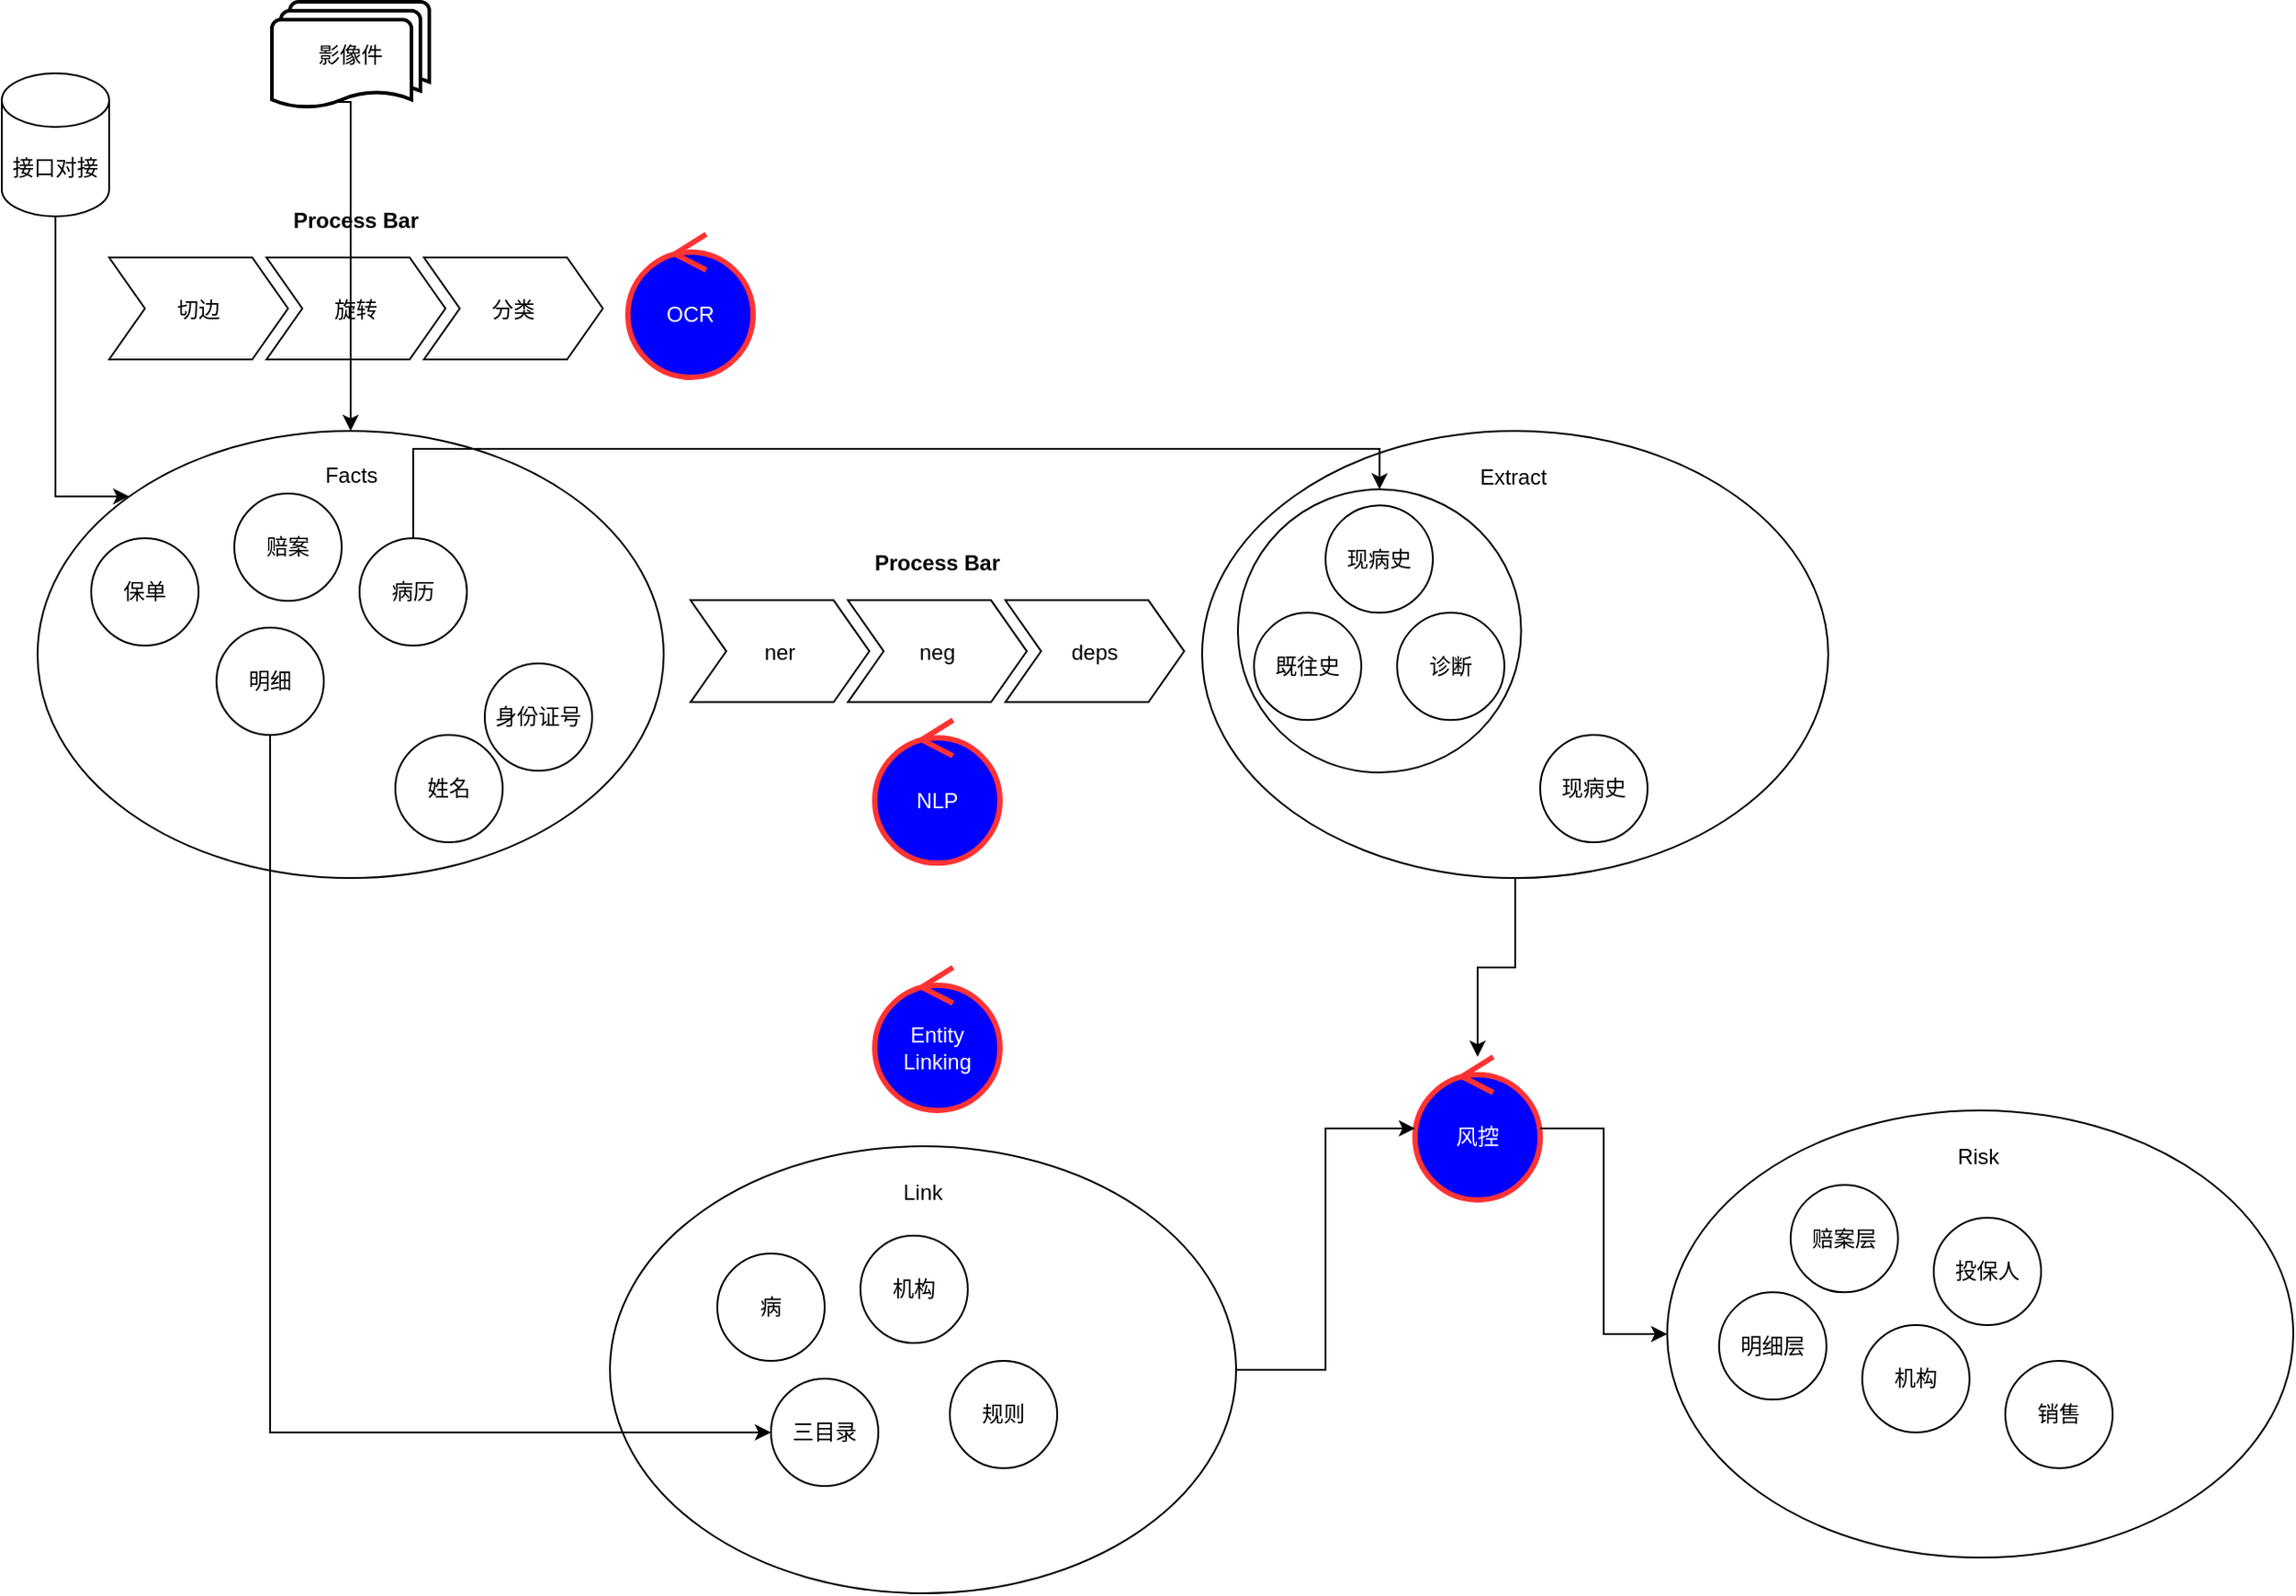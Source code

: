 <mxfile version="14.6.10" type="github">
  <diagram id="g7nmf-FaKMw0j1lxo3OD" name="Page-1">
    <mxGraphModel dx="1106" dy="841" grid="1" gridSize="10" guides="1" tooltips="1" connect="1" arrows="1" fold="1" page="1" pageScale="1" pageWidth="850" pageHeight="1100" math="0" shadow="0">
      <root>
        <mxCell id="0" />
        <mxCell id="1" parent="0" />
        <mxCell id="I269blWbNcy9UO4Hvc6d-14" value="" style="ellipse;whiteSpace=wrap;html=1;" vertex="1" parent="1">
          <mxGeometry x="130" y="340" width="350" height="250" as="geometry" />
        </mxCell>
        <mxCell id="I269blWbNcy9UO4Hvc6d-13" value="保单" style="ellipse;whiteSpace=wrap;html=1;aspect=fixed;" vertex="1" parent="1">
          <mxGeometry x="160" y="400" width="60" height="60" as="geometry" />
        </mxCell>
        <mxCell id="I269blWbNcy9UO4Hvc6d-15" value="Facts" style="text;html=1;strokeColor=none;fillColor=none;align=center;verticalAlign=middle;whiteSpace=wrap;rounded=0;" vertex="1" parent="1">
          <mxGeometry x="267.5" y="350" width="75" height="30" as="geometry" />
        </mxCell>
        <mxCell id="I269blWbNcy9UO4Hvc6d-17" value="赔案" style="ellipse;whiteSpace=wrap;html=1;aspect=fixed;" vertex="1" parent="1">
          <mxGeometry x="240" y="375" width="60" height="60" as="geometry" />
        </mxCell>
        <mxCell id="I269blWbNcy9UO4Hvc6d-18" value="病历" style="ellipse;whiteSpace=wrap;html=1;aspect=fixed;" vertex="1" parent="1">
          <mxGeometry x="310" y="400" width="60" height="60" as="geometry" />
        </mxCell>
        <mxCell id="I269blWbNcy9UO4Hvc6d-19" value="明细" style="ellipse;whiteSpace=wrap;html=1;aspect=fixed;" vertex="1" parent="1">
          <mxGeometry x="230" y="450" width="60" height="60" as="geometry" />
        </mxCell>
        <mxCell id="I269blWbNcy9UO4Hvc6d-20" value="接口对接" style="shape=cylinder3;whiteSpace=wrap;html=1;boundedLbl=1;backgroundOutline=1;size=15;" vertex="1" parent="1">
          <mxGeometry x="110" y="140" width="60" height="80" as="geometry" />
        </mxCell>
        <mxCell id="I269blWbNcy9UO4Hvc6d-22" value="影像件" style="strokeWidth=2;html=1;shape=mxgraph.flowchart.multi-document;whiteSpace=wrap;" vertex="1" parent="1">
          <mxGeometry x="261" y="100" width="88" height="60" as="geometry" />
        </mxCell>
        <mxCell id="I269blWbNcy9UO4Hvc6d-23" value="Process Bar" style="swimlane;childLayout=stackLayout;horizontal=1;fillColor=none;horizontalStack=1;resizeParent=1;resizeParentMax=0;resizeLast=0;collapsible=0;strokeColor=none;stackBorder=10;stackSpacing=-12;resizable=1;align=center;points=[];fontColor=#000000;" vertex="1" parent="1">
          <mxGeometry x="160" y="210" width="296" height="100" as="geometry" />
        </mxCell>
        <mxCell id="I269blWbNcy9UO4Hvc6d-24" value="切边" style="shape=step;perimeter=stepPerimeter;fixedSize=1;points=[];" vertex="1" parent="I269blWbNcy9UO4Hvc6d-23">
          <mxGeometry x="10" y="33" width="100" height="57" as="geometry" />
        </mxCell>
        <mxCell id="I269blWbNcy9UO4Hvc6d-25" value="旋转" style="shape=step;perimeter=stepPerimeter;fixedSize=1;points=[];" vertex="1" parent="I269blWbNcy9UO4Hvc6d-23">
          <mxGeometry x="98" y="33" width="100" height="57" as="geometry" />
        </mxCell>
        <mxCell id="I269blWbNcy9UO4Hvc6d-26" value="分类" style="shape=step;perimeter=stepPerimeter;fixedSize=1;points=[];" vertex="1" parent="I269blWbNcy9UO4Hvc6d-23">
          <mxGeometry x="186" y="33" width="100" height="57" as="geometry" />
        </mxCell>
        <mxCell id="I269blWbNcy9UO4Hvc6d-27" value="" style="edgeStyle=segmentEdgeStyle;endArrow=classic;html=1;rounded=0;exitX=0.5;exitY=1;exitDx=0;exitDy=0;exitPerimeter=0;entryX=0;entryY=0;entryDx=0;entryDy=0;" edge="1" parent="1" source="I269blWbNcy9UO4Hvc6d-20" target="I269blWbNcy9UO4Hvc6d-14">
          <mxGeometry width="50" height="50" relative="1" as="geometry">
            <mxPoint x="160" y="280" as="sourcePoint" />
            <mxPoint x="100" y="280" as="targetPoint" />
            <Array as="points">
              <mxPoint x="140" y="377" />
            </Array>
          </mxGeometry>
        </mxCell>
        <mxCell id="I269blWbNcy9UO4Hvc6d-28" value="" style="edgeStyle=segmentEdgeStyle;endArrow=classic;html=1;rounded=0;entryX=0.5;entryY=0;entryDx=0;entryDy=0;exitX=0.42;exitY=0.933;exitDx=0;exitDy=0;exitPerimeter=0;" edge="1" parent="1" source="I269blWbNcy9UO4Hvc6d-22" target="I269blWbNcy9UO4Hvc6d-14">
          <mxGeometry width="50" height="50" relative="1" as="geometry">
            <mxPoint x="201" y="230" as="sourcePoint" />
            <mxPoint x="211.759" y="395.398" as="targetPoint" />
            <Array as="points">
              <mxPoint x="305" y="156" />
            </Array>
          </mxGeometry>
        </mxCell>
        <mxCell id="I269blWbNcy9UO4Hvc6d-31" value="" style="group" vertex="1" connectable="0" parent="1">
          <mxGeometry x="780" y="340" width="350" height="250" as="geometry" />
        </mxCell>
        <mxCell id="I269blWbNcy9UO4Hvc6d-16" value="" style="ellipse;whiteSpace=wrap;html=1;" vertex="1" parent="I269blWbNcy9UO4Hvc6d-31">
          <mxGeometry x="1" width="350" height="250.0" as="geometry" />
        </mxCell>
        <mxCell id="I269blWbNcy9UO4Hvc6d-29" value="Extract" style="text;html=1;strokeColor=none;fillColor=none;align=center;verticalAlign=middle;whiteSpace=wrap;rounded=0;" vertex="1" parent="I269blWbNcy9UO4Hvc6d-31">
          <mxGeometry x="120" y="10.42" width="110" height="31.25" as="geometry" />
        </mxCell>
        <mxCell id="I269blWbNcy9UO4Hvc6d-51" value="" style="ellipse;whiteSpace=wrap;html=1;aspect=fixed;" vertex="1" parent="I269blWbNcy9UO4Hvc6d-31">
          <mxGeometry x="21" y="32.67" width="158.33" height="158.33" as="geometry" />
        </mxCell>
        <mxCell id="I269blWbNcy9UO4Hvc6d-32" value="现病史" style="ellipse;whiteSpace=wrap;html=1;aspect=fixed;" vertex="1" parent="I269blWbNcy9UO4Hvc6d-31">
          <mxGeometry x="70" y="41.67" width="60" height="60" as="geometry" />
        </mxCell>
        <mxCell id="I269blWbNcy9UO4Hvc6d-43" value="诊断" style="ellipse;whiteSpace=wrap;html=1;aspect=fixed;" vertex="1" parent="I269blWbNcy9UO4Hvc6d-31">
          <mxGeometry x="110" y="101.67" width="60" height="60" as="geometry" />
        </mxCell>
        <mxCell id="I269blWbNcy9UO4Hvc6d-33" value="既往史" style="ellipse;whiteSpace=wrap;html=1;aspect=fixed;" vertex="1" parent="I269blWbNcy9UO4Hvc6d-31">
          <mxGeometry x="30" y="101.67" width="60" height="60" as="geometry" />
        </mxCell>
        <mxCell id="I269blWbNcy9UO4Hvc6d-34" value="现病史" style="ellipse;whiteSpace=wrap;html=1;aspect=fixed;" vertex="1" parent="I269blWbNcy9UO4Hvc6d-31">
          <mxGeometry x="190" y="170" width="60" height="60" as="geometry" />
        </mxCell>
        <mxCell id="I269blWbNcy9UO4Hvc6d-44" value="身份证号" style="ellipse;whiteSpace=wrap;html=1;aspect=fixed;" vertex="1" parent="1">
          <mxGeometry x="380" y="470" width="60" height="60" as="geometry" />
        </mxCell>
        <mxCell id="I269blWbNcy9UO4Hvc6d-45" value="姓名" style="ellipse;whiteSpace=wrap;html=1;aspect=fixed;" vertex="1" parent="1">
          <mxGeometry x="330" y="510" width="60" height="60" as="geometry" />
        </mxCell>
        <mxCell id="I269blWbNcy9UO4Hvc6d-53" value="Process Bar" style="swimlane;childLayout=stackLayout;horizontal=1;fillColor=none;horizontalStack=1;resizeParent=1;resizeParentMax=0;resizeLast=0;collapsible=0;strokeColor=none;stackBorder=10;stackSpacing=-12;resizable=1;align=center;points=[];fontColor=#000000;" vertex="1" parent="1">
          <mxGeometry x="485" y="401.67" width="296" height="100" as="geometry" />
        </mxCell>
        <mxCell id="I269blWbNcy9UO4Hvc6d-54" value="ner" style="shape=step;perimeter=stepPerimeter;fixedSize=1;points=[];" vertex="1" parent="I269blWbNcy9UO4Hvc6d-53">
          <mxGeometry x="10" y="33" width="100" height="57" as="geometry" />
        </mxCell>
        <mxCell id="I269blWbNcy9UO4Hvc6d-55" value="neg" style="shape=step;perimeter=stepPerimeter;fixedSize=1;points=[];" vertex="1" parent="I269blWbNcy9UO4Hvc6d-53">
          <mxGeometry x="98" y="33" width="100" height="57" as="geometry" />
        </mxCell>
        <mxCell id="I269blWbNcy9UO4Hvc6d-56" value="deps" style="shape=step;perimeter=stepPerimeter;fixedSize=1;points=[];" vertex="1" parent="I269blWbNcy9UO4Hvc6d-53">
          <mxGeometry x="186" y="33" width="100" height="57" as="geometry" />
        </mxCell>
        <mxCell id="I269blWbNcy9UO4Hvc6d-58" value="" style="group" vertex="1" connectable="0" parent="1">
          <mxGeometry x="450" y="740" width="350" height="250" as="geometry" />
        </mxCell>
        <mxCell id="I269blWbNcy9UO4Hvc6d-35" value="" style="ellipse;whiteSpace=wrap;html=1;" vertex="1" parent="I269blWbNcy9UO4Hvc6d-58">
          <mxGeometry width="350" height="250.0" as="geometry" />
        </mxCell>
        <mxCell id="I269blWbNcy9UO4Hvc6d-36" value="Link" style="text;html=1;strokeColor=none;fillColor=none;align=center;verticalAlign=middle;whiteSpace=wrap;rounded=0;" vertex="1" parent="I269blWbNcy9UO4Hvc6d-58">
          <mxGeometry x="120" y="10" width="110" height="31.25" as="geometry" />
        </mxCell>
        <mxCell id="I269blWbNcy9UO4Hvc6d-46" value="病" style="ellipse;whiteSpace=wrap;html=1;aspect=fixed;" vertex="1" parent="I269blWbNcy9UO4Hvc6d-58">
          <mxGeometry x="60" y="60" width="60" height="60" as="geometry" />
        </mxCell>
        <mxCell id="I269blWbNcy9UO4Hvc6d-47" value="三目录" style="ellipse;whiteSpace=wrap;html=1;aspect=fixed;" vertex="1" parent="I269blWbNcy9UO4Hvc6d-58">
          <mxGeometry x="90" y="130" width="60" height="60" as="geometry" />
        </mxCell>
        <mxCell id="I269blWbNcy9UO4Hvc6d-48" value="机构" style="ellipse;whiteSpace=wrap;html=1;aspect=fixed;" vertex="1" parent="I269blWbNcy9UO4Hvc6d-58">
          <mxGeometry x="140" y="50" width="60" height="60" as="geometry" />
        </mxCell>
        <mxCell id="I269blWbNcy9UO4Hvc6d-49" value="规则" style="ellipse;whiteSpace=wrap;html=1;aspect=fixed;" vertex="1" parent="I269blWbNcy9UO4Hvc6d-58">
          <mxGeometry x="190" y="120" width="60" height="60" as="geometry" />
        </mxCell>
        <mxCell id="I269blWbNcy9UO4Hvc6d-59" value="NLP" style="ellipse;shape=umlControl;whiteSpace=wrap;html=1;fontColor=#FFFFFF;fillColor=#0000FF;strokeColor=#FF3333;strokeWidth=3;" vertex="1" parent="1">
          <mxGeometry x="598" y="501.67" width="70" height="80" as="geometry" />
        </mxCell>
        <mxCell id="I269blWbNcy9UO4Hvc6d-60" value="OCR" style="ellipse;shape=umlControl;whiteSpace=wrap;html=1;fillColor=#0000FF;fontColor=#FFFFFF;strokeColor=#FF3333;strokeWidth=3;" vertex="1" parent="1">
          <mxGeometry x="460" y="230.0" width="70" height="80" as="geometry" />
        </mxCell>
        <mxCell id="I269blWbNcy9UO4Hvc6d-61" value="Entity Linking" style="ellipse;shape=umlControl;whiteSpace=wrap;html=1;fontColor=#FFFFFF;fillColor=#0000FF;strokeColor=#FF3333;strokeWidth=3;" vertex="1" parent="1">
          <mxGeometry x="598" y="640" width="70" height="80" as="geometry" />
        </mxCell>
        <mxCell id="I269blWbNcy9UO4Hvc6d-62" value="" style="edgeStyle=segmentEdgeStyle;endArrow=classic;html=1;rounded=0;entryX=0.5;entryY=0;entryDx=0;entryDy=0;exitX=0.5;exitY=0;exitDx=0;exitDy=0;" edge="1" parent="1" source="I269blWbNcy9UO4Hvc6d-18" target="I269blWbNcy9UO4Hvc6d-51">
          <mxGeometry width="50" height="50" relative="1" as="geometry">
            <mxPoint x="307.96" y="165.98" as="sourcePoint" />
            <mxPoint x="580" y="340" as="targetPoint" />
            <Array as="points">
              <mxPoint x="340" y="350" />
              <mxPoint x="880" y="350" />
            </Array>
          </mxGeometry>
        </mxCell>
        <mxCell id="I269blWbNcy9UO4Hvc6d-63" value="" style="edgeStyle=elbowEdgeStyle;elbow=horizontal;endArrow=classic;html=1;rounded=0;exitX=0.5;exitY=1;exitDx=0;exitDy=0;entryX=0;entryY=0.5;entryDx=0;entryDy=0;" edge="1" parent="1" source="I269blWbNcy9UO4Hvc6d-19" target="I269blWbNcy9UO4Hvc6d-47">
          <mxGeometry width="50" height="50" relative="1" as="geometry">
            <mxPoint x="610" y="590" as="sourcePoint" />
            <mxPoint x="660" y="540" as="targetPoint" />
            <Array as="points">
              <mxPoint x="260" y="710" />
            </Array>
          </mxGeometry>
        </mxCell>
        <mxCell id="I269blWbNcy9UO4Hvc6d-64" value="" style="group" vertex="1" connectable="0" parent="1">
          <mxGeometry x="1040" y="720" width="350" height="250" as="geometry" />
        </mxCell>
        <mxCell id="I269blWbNcy9UO4Hvc6d-65" value="" style="ellipse;whiteSpace=wrap;html=1;" vertex="1" parent="I269blWbNcy9UO4Hvc6d-64">
          <mxGeometry x="1" width="350" height="250.0" as="geometry" />
        </mxCell>
        <mxCell id="I269blWbNcy9UO4Hvc6d-66" value="Risk" style="text;html=1;strokeColor=none;fillColor=none;align=center;verticalAlign=middle;whiteSpace=wrap;rounded=0;" vertex="1" parent="I269blWbNcy9UO4Hvc6d-64">
          <mxGeometry x="120" y="10.42" width="110" height="31.25" as="geometry" />
        </mxCell>
        <mxCell id="I269blWbNcy9UO4Hvc6d-68" value="赔案层" style="ellipse;whiteSpace=wrap;html=1;aspect=fixed;" vertex="1" parent="I269blWbNcy9UO4Hvc6d-64">
          <mxGeometry x="70" y="41.67" width="60" height="60" as="geometry" />
        </mxCell>
        <mxCell id="I269blWbNcy9UO4Hvc6d-70" value="明细层" style="ellipse;whiteSpace=wrap;html=1;aspect=fixed;" vertex="1" parent="I269blWbNcy9UO4Hvc6d-64">
          <mxGeometry x="30" y="101.67" width="60" height="60" as="geometry" />
        </mxCell>
        <mxCell id="I269blWbNcy9UO4Hvc6d-71" value="机构" style="ellipse;whiteSpace=wrap;html=1;aspect=fixed;" vertex="1" parent="I269blWbNcy9UO4Hvc6d-64">
          <mxGeometry x="110" y="120" width="60" height="60" as="geometry" />
        </mxCell>
        <mxCell id="I269blWbNcy9UO4Hvc6d-75" value="投保人" style="ellipse;whiteSpace=wrap;html=1;aspect=fixed;" vertex="1" parent="I269blWbNcy9UO4Hvc6d-64">
          <mxGeometry x="150" y="60" width="60" height="60" as="geometry" />
        </mxCell>
        <mxCell id="I269blWbNcy9UO4Hvc6d-76" value="销售" style="ellipse;whiteSpace=wrap;html=1;aspect=fixed;" vertex="1" parent="I269blWbNcy9UO4Hvc6d-64">
          <mxGeometry x="190" y="140" width="60" height="60" as="geometry" />
        </mxCell>
        <mxCell id="I269blWbNcy9UO4Hvc6d-72" value="风控" style="ellipse;shape=umlControl;whiteSpace=wrap;html=1;fontColor=#FFFFFF;fillColor=#0000FF;strokeColor=#FF3333;strokeWidth=3;" vertex="1" parent="1">
          <mxGeometry x="900" y="690" width="70" height="80" as="geometry" />
        </mxCell>
        <mxCell id="I269blWbNcy9UO4Hvc6d-73" value="" style="edgeStyle=elbowEdgeStyle;elbow=horizontal;endArrow=classic;html=1;rounded=0;fontColor=#FFFFFF;exitX=1;exitY=0.5;exitDx=0;exitDy=0;" edge="1" parent="1" source="I269blWbNcy9UO4Hvc6d-35" target="I269blWbNcy9UO4Hvc6d-72">
          <mxGeometry width="50" height="50" relative="1" as="geometry">
            <mxPoint x="970" y="660" as="sourcePoint" />
            <mxPoint x="1020" y="610" as="targetPoint" />
          </mxGeometry>
        </mxCell>
        <mxCell id="I269blWbNcy9UO4Hvc6d-77" value="" style="edgeStyle=elbowEdgeStyle;elbow=vertical;endArrow=classic;html=1;rounded=0;fontColor=#FFFFFF;exitX=0.5;exitY=1;exitDx=0;exitDy=0;" edge="1" parent="1" source="I269blWbNcy9UO4Hvc6d-16" target="I269blWbNcy9UO4Hvc6d-72">
          <mxGeometry width="50" height="50" relative="1" as="geometry">
            <mxPoint x="940" y="620" as="sourcePoint" />
            <mxPoint x="770" y="610" as="targetPoint" />
          </mxGeometry>
        </mxCell>
        <mxCell id="I269blWbNcy9UO4Hvc6d-78" value="" style="edgeStyle=elbowEdgeStyle;elbow=horizontal;endArrow=classic;html=1;rounded=0;fontColor=#FFFFFF;" edge="1" parent="1" source="I269blWbNcy9UO4Hvc6d-72" target="I269blWbNcy9UO4Hvc6d-65">
          <mxGeometry width="50" height="50" relative="1" as="geometry">
            <mxPoint x="840" y="640" as="sourcePoint" />
            <mxPoint x="890" y="590" as="targetPoint" />
          </mxGeometry>
        </mxCell>
      </root>
    </mxGraphModel>
  </diagram>
</mxfile>
